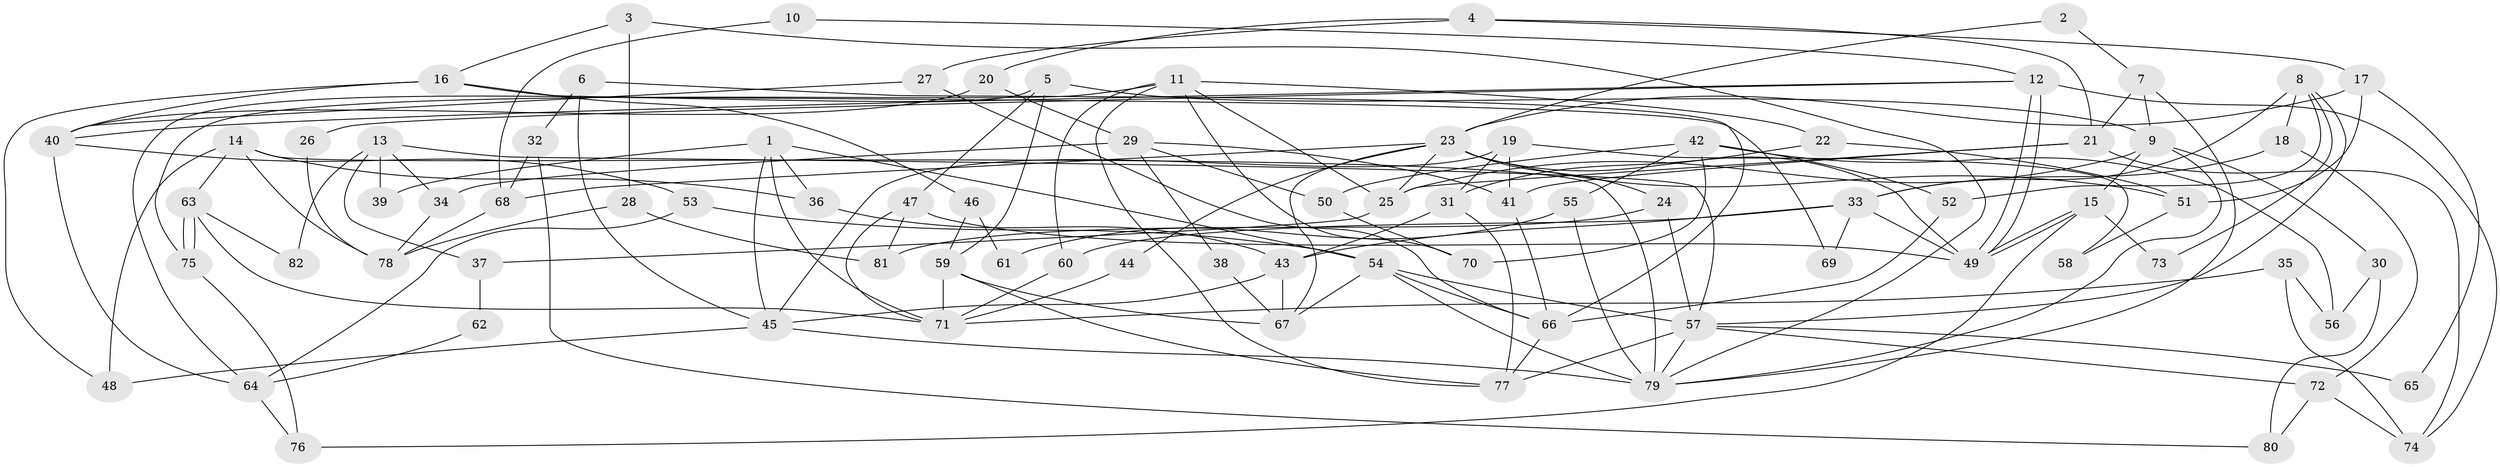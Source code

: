 // coarse degree distribution, {9: 0.07407407407407407, 7: 0.14814814814814814, 4: 0.09259259259259259, 5: 0.12962962962962962, 2: 0.14814814814814814, 6: 0.1111111111111111, 3: 0.24074074074074073, 8: 0.037037037037037035, 10: 0.018518518518518517}
// Generated by graph-tools (version 1.1) at 2025/52/02/27/25 19:52:03]
// undirected, 82 vertices, 164 edges
graph export_dot {
graph [start="1"]
  node [color=gray90,style=filled];
  1;
  2;
  3;
  4;
  5;
  6;
  7;
  8;
  9;
  10;
  11;
  12;
  13;
  14;
  15;
  16;
  17;
  18;
  19;
  20;
  21;
  22;
  23;
  24;
  25;
  26;
  27;
  28;
  29;
  30;
  31;
  32;
  33;
  34;
  35;
  36;
  37;
  38;
  39;
  40;
  41;
  42;
  43;
  44;
  45;
  46;
  47;
  48;
  49;
  50;
  51;
  52;
  53;
  54;
  55;
  56;
  57;
  58;
  59;
  60;
  61;
  62;
  63;
  64;
  65;
  66;
  67;
  68;
  69;
  70;
  71;
  72;
  73;
  74;
  75;
  76;
  77;
  78;
  79;
  80;
  81;
  82;
  1 -- 71;
  1 -- 45;
  1 -- 36;
  1 -- 39;
  1 -- 54;
  2 -- 23;
  2 -- 7;
  3 -- 79;
  3 -- 16;
  3 -- 28;
  4 -- 27;
  4 -- 21;
  4 -- 17;
  4 -- 20;
  5 -- 9;
  5 -- 59;
  5 -- 47;
  5 -- 64;
  6 -- 45;
  6 -- 66;
  6 -- 32;
  7 -- 21;
  7 -- 79;
  7 -- 9;
  8 -- 33;
  8 -- 18;
  8 -- 52;
  8 -- 57;
  8 -- 73;
  9 -- 25;
  9 -- 15;
  9 -- 30;
  9 -- 79;
  10 -- 12;
  10 -- 68;
  11 -- 75;
  11 -- 77;
  11 -- 22;
  11 -- 25;
  11 -- 60;
  11 -- 70;
  12 -- 49;
  12 -- 49;
  12 -- 40;
  12 -- 26;
  12 -- 74;
  13 -- 57;
  13 -- 34;
  13 -- 37;
  13 -- 39;
  13 -- 82;
  14 -- 63;
  14 -- 79;
  14 -- 36;
  14 -- 48;
  14 -- 78;
  15 -- 49;
  15 -- 49;
  15 -- 73;
  15 -- 76;
  16 -- 40;
  16 -- 48;
  16 -- 46;
  16 -- 69;
  17 -- 23;
  17 -- 51;
  17 -- 65;
  18 -- 33;
  18 -- 72;
  19 -- 31;
  19 -- 45;
  19 -- 41;
  19 -- 58;
  20 -- 29;
  20 -- 40;
  21 -- 41;
  21 -- 25;
  21 -- 74;
  22 -- 51;
  22 -- 31;
  23 -- 49;
  23 -- 67;
  23 -- 24;
  23 -- 25;
  23 -- 44;
  23 -- 51;
  23 -- 68;
  24 -- 57;
  24 -- 81;
  25 -- 37;
  26 -- 78;
  27 -- 40;
  27 -- 66;
  28 -- 81;
  28 -- 78;
  29 -- 41;
  29 -- 50;
  29 -- 34;
  29 -- 38;
  30 -- 80;
  30 -- 56;
  31 -- 77;
  31 -- 43;
  32 -- 68;
  32 -- 80;
  33 -- 43;
  33 -- 49;
  33 -- 60;
  33 -- 69;
  34 -- 78;
  35 -- 71;
  35 -- 74;
  35 -- 56;
  36 -- 43;
  37 -- 62;
  38 -- 67;
  40 -- 53;
  40 -- 64;
  41 -- 66;
  42 -- 56;
  42 -- 52;
  42 -- 50;
  42 -- 55;
  42 -- 70;
  43 -- 45;
  43 -- 67;
  44 -- 71;
  45 -- 79;
  45 -- 48;
  46 -- 59;
  46 -- 61;
  47 -- 49;
  47 -- 71;
  47 -- 81;
  50 -- 70;
  51 -- 58;
  52 -- 66;
  53 -- 54;
  53 -- 64;
  54 -- 79;
  54 -- 57;
  54 -- 66;
  54 -- 67;
  55 -- 79;
  55 -- 61;
  57 -- 65;
  57 -- 72;
  57 -- 77;
  57 -- 79;
  59 -- 71;
  59 -- 67;
  59 -- 77;
  60 -- 71;
  62 -- 64;
  63 -- 75;
  63 -- 75;
  63 -- 71;
  63 -- 82;
  64 -- 76;
  66 -- 77;
  68 -- 78;
  72 -- 74;
  72 -- 80;
  75 -- 76;
}
